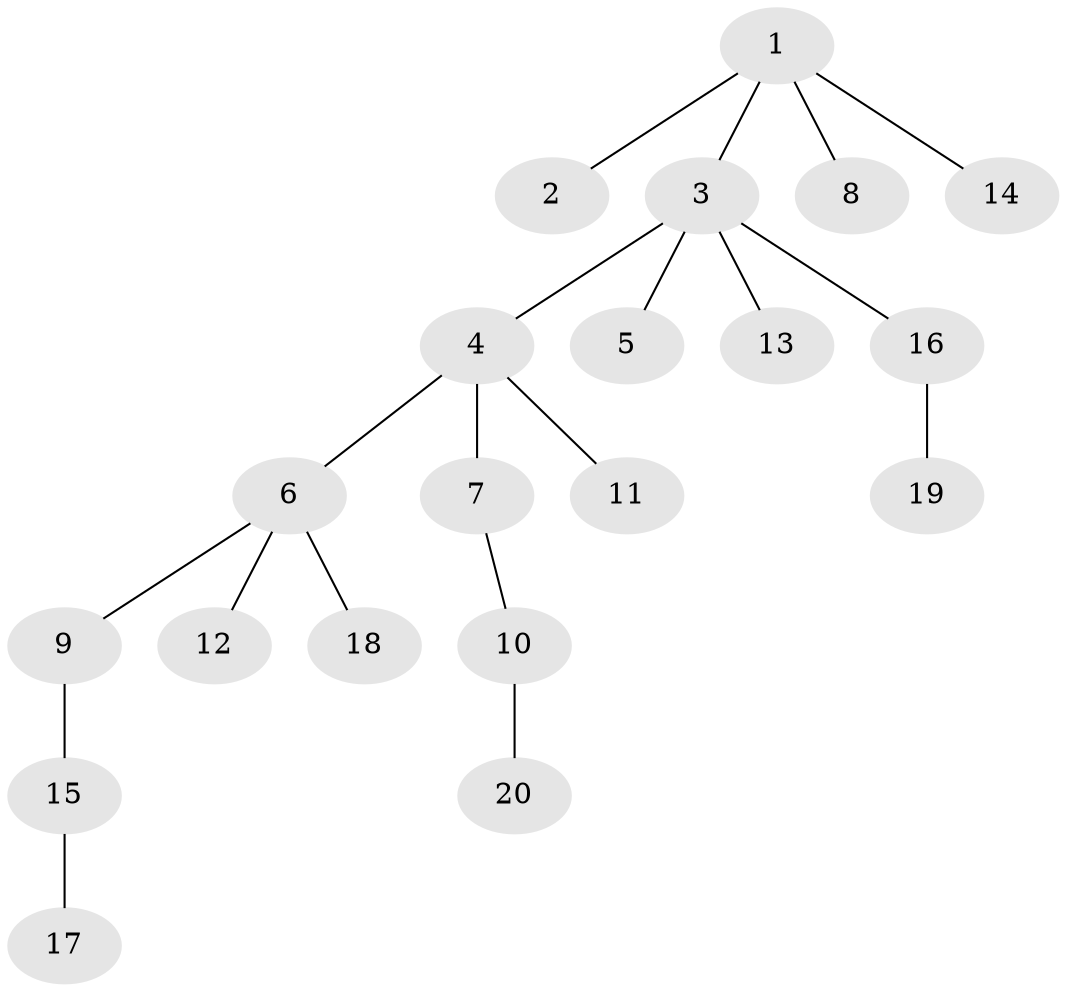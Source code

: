 // Generated by graph-tools (version 1.1) at 2025/46/02/15/25 05:46:28]
// undirected, 20 vertices, 19 edges
graph export_dot {
graph [start="1"]
  node [color=gray90,style=filled];
  1;
  2;
  3;
  4;
  5;
  6;
  7;
  8;
  9;
  10;
  11;
  12;
  13;
  14;
  15;
  16;
  17;
  18;
  19;
  20;
  1 -- 2;
  1 -- 3;
  1 -- 8;
  1 -- 14;
  3 -- 4;
  3 -- 5;
  3 -- 13;
  3 -- 16;
  4 -- 6;
  4 -- 7;
  4 -- 11;
  6 -- 9;
  6 -- 12;
  6 -- 18;
  7 -- 10;
  9 -- 15;
  10 -- 20;
  15 -- 17;
  16 -- 19;
}
